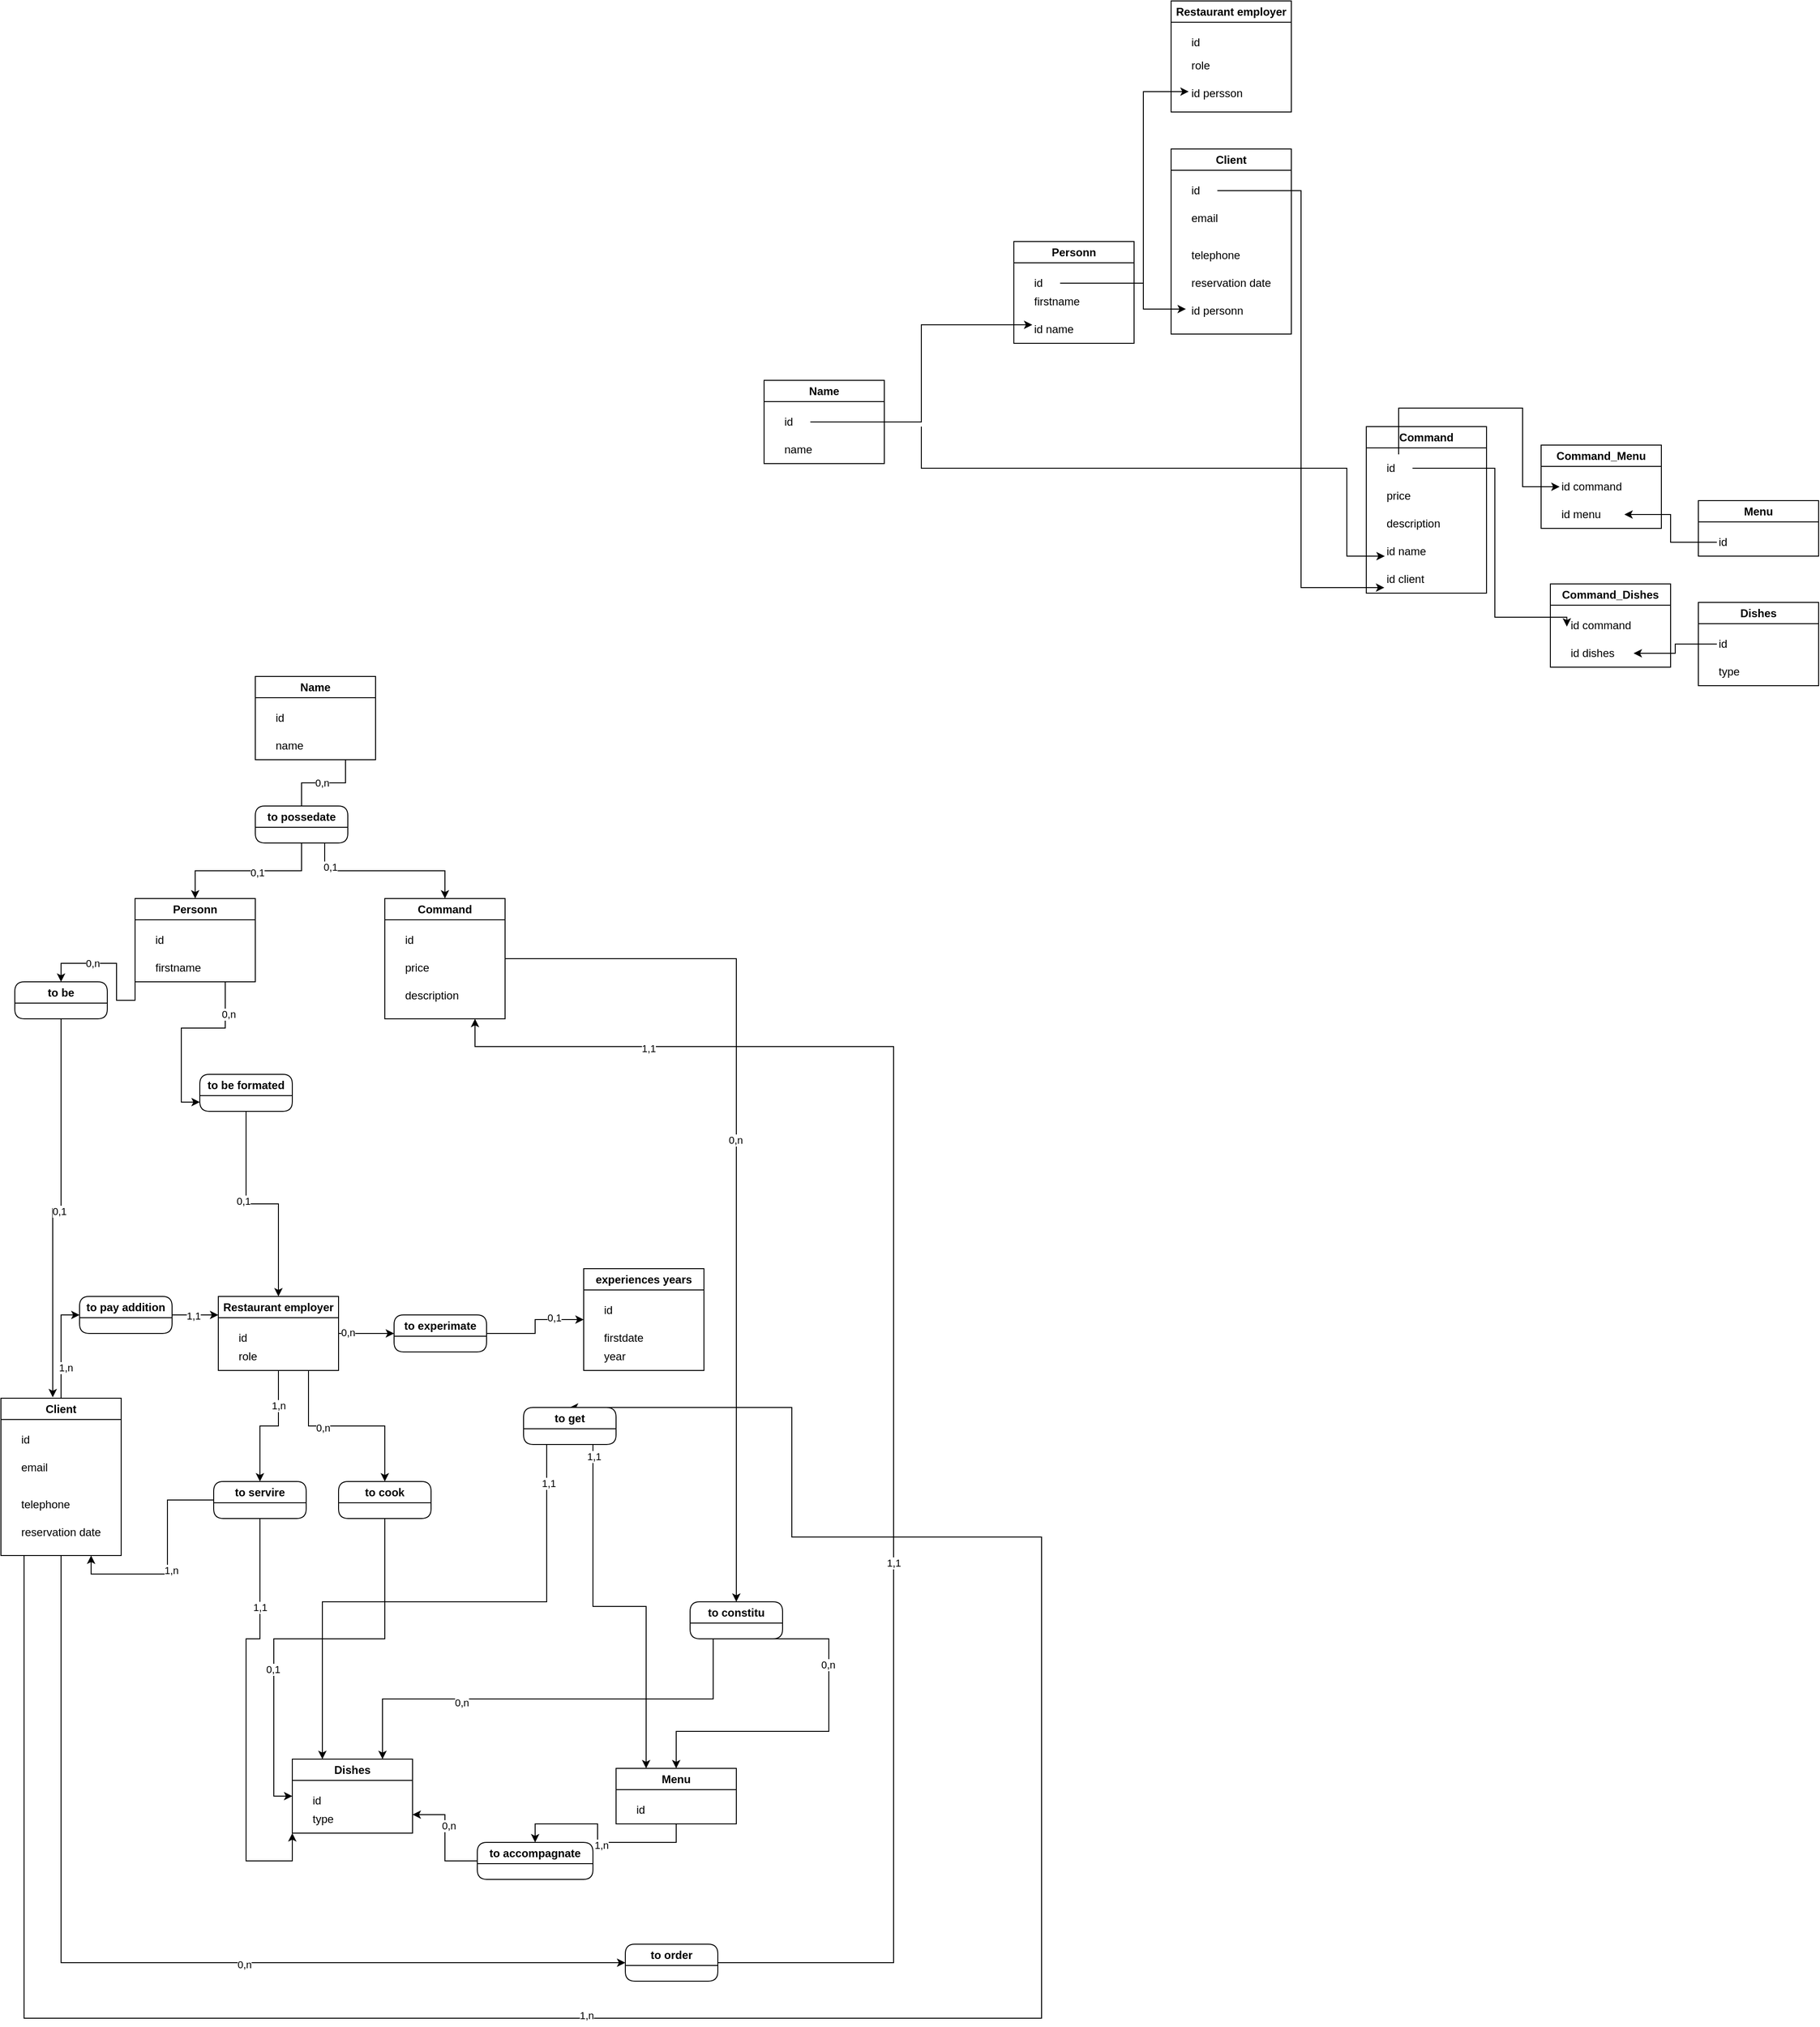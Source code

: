 <mxfile version="26.0.11">
  <diagram name="Page-1" id="PlA0bTD1htJH5vswvW3-">
    <mxGraphModel dx="1509" dy="1996" grid="1" gridSize="10" guides="1" tooltips="1" connect="1" arrows="1" fold="1" page="1" pageScale="1" pageWidth="827" pageHeight="1169" math="0" shadow="0">
      <root>
        <mxCell id="0" />
        <mxCell id="1" parent="0" />
        <mxCell id="Mnq4h092WNaVHmd3vgpn-191" style="edgeStyle=orthogonalEdgeStyle;rounded=0;orthogonalLoop=1;jettySize=auto;html=1;exitX=0.75;exitY=1;exitDx=0;exitDy=0;endArrow=none;startFill=0;" parent="1" source="Mnq4h092WNaVHmd3vgpn-177" target="Mnq4h092WNaVHmd3vgpn-183" edge="1">
          <mxGeometry relative="1" as="geometry" />
        </mxCell>
        <mxCell id="WmfGTkzMxAjrMjGQDUst-5" value="0,n" style="edgeLabel;html=1;align=center;verticalAlign=middle;resizable=0;points=[];" vertex="1" connectable="0" parent="Mnq4h092WNaVHmd3vgpn-191">
          <mxGeometry x="0.063" relative="1" as="geometry">
            <mxPoint x="1" as="offset" />
          </mxGeometry>
        </mxCell>
        <mxCell id="Mnq4h092WNaVHmd3vgpn-177" value="Name" style="swimlane;whiteSpace=wrap;html=1;" parent="1" vertex="1">
          <mxGeometry x="300" y="40" width="130" height="90" as="geometry" />
        </mxCell>
        <mxCell id="Mnq4h092WNaVHmd3vgpn-178" value="id" style="text;html=1;align=left;verticalAlign=middle;resizable=0;points=[];autosize=1;strokeColor=none;fillColor=none;" parent="Mnq4h092WNaVHmd3vgpn-177" vertex="1">
          <mxGeometry x="20" y="30" width="30" height="30" as="geometry" />
        </mxCell>
        <mxCell id="Mnq4h092WNaVHmd3vgpn-179" value="name" style="text;html=1;align=left;verticalAlign=middle;resizable=0;points=[];autosize=1;strokeColor=none;fillColor=none;" parent="Mnq4h092WNaVHmd3vgpn-177" vertex="1">
          <mxGeometry x="20" y="60" width="50" height="30" as="geometry" />
        </mxCell>
        <mxCell id="WmfGTkzMxAjrMjGQDUst-4" style="edgeStyle=orthogonalEdgeStyle;rounded=0;orthogonalLoop=1;jettySize=auto;html=1;entryX=0.5;entryY=0;entryDx=0;entryDy=0;" edge="1" parent="1" source="Mnq4h092WNaVHmd3vgpn-183" target="WmfGTkzMxAjrMjGQDUst-1">
          <mxGeometry relative="1" as="geometry" />
        </mxCell>
        <mxCell id="WmfGTkzMxAjrMjGQDUst-6" value="0,1" style="edgeLabel;html=1;align=center;verticalAlign=middle;resizable=0;points=[];" vertex="1" connectable="0" parent="WmfGTkzMxAjrMjGQDUst-4">
          <mxGeometry x="-0.11" y="2" relative="1" as="geometry">
            <mxPoint as="offset" />
          </mxGeometry>
        </mxCell>
        <mxCell id="WmfGTkzMxAjrMjGQDUst-10" style="edgeStyle=orthogonalEdgeStyle;rounded=0;orthogonalLoop=1;jettySize=auto;html=1;exitX=0.75;exitY=1;exitDx=0;exitDy=0;" edge="1" parent="1" source="Mnq4h092WNaVHmd3vgpn-183" target="WmfGTkzMxAjrMjGQDUst-7">
          <mxGeometry relative="1" as="geometry" />
        </mxCell>
        <mxCell id="WmfGTkzMxAjrMjGQDUst-108" value="0,1&lt;div&gt;&lt;br&gt;&lt;/div&gt;" style="edgeLabel;html=1;align=center;verticalAlign=middle;resizable=0;points=[];" vertex="1" connectable="0" parent="WmfGTkzMxAjrMjGQDUst-10">
          <mxGeometry x="-0.621" y="-3" relative="1" as="geometry">
            <mxPoint as="offset" />
          </mxGeometry>
        </mxCell>
        <mxCell id="Mnq4h092WNaVHmd3vgpn-183" value="to possedate" style="swimlane;whiteSpace=wrap;html=1;rounded=1;" parent="1" vertex="1">
          <mxGeometry x="300" y="180" width="100" height="40" as="geometry" />
        </mxCell>
        <mxCell id="WmfGTkzMxAjrMjGQDUst-27" style="edgeStyle=orthogonalEdgeStyle;rounded=0;orthogonalLoop=1;jettySize=auto;html=1;exitX=0;exitY=1;exitDx=0;exitDy=0;entryX=0.5;entryY=0;entryDx=0;entryDy=0;" edge="1" parent="1" source="WmfGTkzMxAjrMjGQDUst-1" target="WmfGTkzMxAjrMjGQDUst-23">
          <mxGeometry relative="1" as="geometry" />
        </mxCell>
        <mxCell id="WmfGTkzMxAjrMjGQDUst-34" value="0,n" style="edgeLabel;html=1;align=center;verticalAlign=middle;resizable=0;points=[];" vertex="1" connectable="0" parent="WmfGTkzMxAjrMjGQDUst-27">
          <mxGeometry x="0.325" relative="1" as="geometry">
            <mxPoint as="offset" />
          </mxGeometry>
        </mxCell>
        <mxCell id="WmfGTkzMxAjrMjGQDUst-29" style="edgeStyle=orthogonalEdgeStyle;rounded=0;orthogonalLoop=1;jettySize=auto;html=1;exitX=0.75;exitY=1;exitDx=0;exitDy=0;entryX=0;entryY=0.75;entryDx=0;entryDy=0;" edge="1" parent="1" source="WmfGTkzMxAjrMjGQDUst-1" target="WmfGTkzMxAjrMjGQDUst-24">
          <mxGeometry relative="1" as="geometry" />
        </mxCell>
        <mxCell id="WmfGTkzMxAjrMjGQDUst-36" value="0,n" style="edgeLabel;html=1;align=center;verticalAlign=middle;resizable=0;points=[];" vertex="1" connectable="0" parent="WmfGTkzMxAjrMjGQDUst-29">
          <mxGeometry x="-0.646" y="3" relative="1" as="geometry">
            <mxPoint as="offset" />
          </mxGeometry>
        </mxCell>
        <mxCell id="WmfGTkzMxAjrMjGQDUst-1" value="Personn" style="swimlane;whiteSpace=wrap;html=1;" vertex="1" parent="1">
          <mxGeometry x="170" y="280" width="130" height="90" as="geometry" />
        </mxCell>
        <mxCell id="WmfGTkzMxAjrMjGQDUst-2" value="id" style="text;html=1;align=left;verticalAlign=middle;resizable=0;points=[];autosize=1;strokeColor=none;fillColor=none;" vertex="1" parent="WmfGTkzMxAjrMjGQDUst-1">
          <mxGeometry x="20" y="30" width="30" height="30" as="geometry" />
        </mxCell>
        <mxCell id="WmfGTkzMxAjrMjGQDUst-3" value="firstname" style="text;html=1;align=left;verticalAlign=middle;resizable=0;points=[];autosize=1;strokeColor=none;fillColor=none;" vertex="1" parent="WmfGTkzMxAjrMjGQDUst-1">
          <mxGeometry x="20" y="60" width="70" height="30" as="geometry" />
        </mxCell>
        <mxCell id="WmfGTkzMxAjrMjGQDUst-41" style="edgeStyle=orthogonalEdgeStyle;rounded=0;orthogonalLoop=1;jettySize=auto;html=1;entryX=0.5;entryY=0;entryDx=0;entryDy=0;" edge="1" parent="1" source="WmfGTkzMxAjrMjGQDUst-7" target="WmfGTkzMxAjrMjGQDUst-40">
          <mxGeometry relative="1" as="geometry" />
        </mxCell>
        <mxCell id="WmfGTkzMxAjrMjGQDUst-56" value="0,n" style="edgeLabel;html=1;align=center;verticalAlign=middle;resizable=0;points=[];" vertex="1" connectable="0" parent="WmfGTkzMxAjrMjGQDUst-41">
          <mxGeometry x="-0.057" y="-1" relative="1" as="geometry">
            <mxPoint as="offset" />
          </mxGeometry>
        </mxCell>
        <mxCell id="WmfGTkzMxAjrMjGQDUst-7" value="Command" style="swimlane;whiteSpace=wrap;html=1;" vertex="1" parent="1">
          <mxGeometry x="440" y="280" width="130" height="130" as="geometry" />
        </mxCell>
        <mxCell id="WmfGTkzMxAjrMjGQDUst-8" value="id" style="text;html=1;align=left;verticalAlign=middle;resizable=0;points=[];autosize=1;strokeColor=none;fillColor=none;" vertex="1" parent="WmfGTkzMxAjrMjGQDUst-7">
          <mxGeometry x="20" y="30" width="30" height="30" as="geometry" />
        </mxCell>
        <mxCell id="WmfGTkzMxAjrMjGQDUst-9" value="price" style="text;html=1;align=left;verticalAlign=middle;resizable=0;points=[];autosize=1;strokeColor=none;fillColor=none;" vertex="1" parent="WmfGTkzMxAjrMjGQDUst-7">
          <mxGeometry x="20" y="60" width="50" height="30" as="geometry" />
        </mxCell>
        <mxCell id="WmfGTkzMxAjrMjGQDUst-11" value="description" style="text;html=1;align=left;verticalAlign=middle;resizable=0;points=[];autosize=1;strokeColor=none;fillColor=none;" vertex="1" parent="WmfGTkzMxAjrMjGQDUst-7">
          <mxGeometry x="20" y="90" width="80" height="30" as="geometry" />
        </mxCell>
        <mxCell id="WmfGTkzMxAjrMjGQDUst-32" style="edgeStyle=orthogonalEdgeStyle;rounded=0;orthogonalLoop=1;jettySize=auto;html=1;entryX=0;entryY=0.5;entryDx=0;entryDy=0;" edge="1" parent="1" source="WmfGTkzMxAjrMjGQDUst-12" target="WmfGTkzMxAjrMjGQDUst-31">
          <mxGeometry relative="1" as="geometry">
            <Array as="points">
              <mxPoint x="90" y="1430" />
            </Array>
          </mxGeometry>
        </mxCell>
        <mxCell id="WmfGTkzMxAjrMjGQDUst-38" value="0,n" style="edgeLabel;html=1;align=center;verticalAlign=middle;resizable=0;points=[];" vertex="1" connectable="0" parent="WmfGTkzMxAjrMjGQDUst-32">
          <mxGeometry x="0.215" y="-2" relative="1" as="geometry">
            <mxPoint as="offset" />
          </mxGeometry>
        </mxCell>
        <mxCell id="WmfGTkzMxAjrMjGQDUst-94" style="edgeStyle=orthogonalEdgeStyle;rounded=0;orthogonalLoop=1;jettySize=auto;html=1;entryX=0;entryY=0.5;entryDx=0;entryDy=0;" edge="1" parent="1" source="WmfGTkzMxAjrMjGQDUst-12" target="WmfGTkzMxAjrMjGQDUst-93">
          <mxGeometry relative="1" as="geometry" />
        </mxCell>
        <mxCell id="WmfGTkzMxAjrMjGQDUst-96" value="1,n" style="edgeLabel;html=1;align=center;verticalAlign=middle;resizable=0;points=[];" vertex="1" connectable="0" parent="WmfGTkzMxAjrMjGQDUst-94">
          <mxGeometry x="-0.4" y="-5" relative="1" as="geometry">
            <mxPoint as="offset" />
          </mxGeometry>
        </mxCell>
        <mxCell id="WmfGTkzMxAjrMjGQDUst-102" style="edgeStyle=orthogonalEdgeStyle;rounded=0;orthogonalLoop=1;jettySize=auto;html=1;entryX=0.5;entryY=0;entryDx=0;entryDy=0;" edge="1" parent="1" source="WmfGTkzMxAjrMjGQDUst-12" target="WmfGTkzMxAjrMjGQDUst-101">
          <mxGeometry relative="1" as="geometry">
            <Array as="points">
              <mxPoint x="50" y="1490" />
              <mxPoint x="1150" y="1490" />
              <mxPoint x="1150" y="970" />
              <mxPoint x="880" y="970" />
            </Array>
          </mxGeometry>
        </mxCell>
        <mxCell id="WmfGTkzMxAjrMjGQDUst-105" value="1,n" style="edgeLabel;html=1;align=center;verticalAlign=middle;resizable=0;points=[];" vertex="1" connectable="0" parent="WmfGTkzMxAjrMjGQDUst-102">
          <mxGeometry x="-0.2" y="3" relative="1" as="geometry">
            <mxPoint as="offset" />
          </mxGeometry>
        </mxCell>
        <mxCell id="WmfGTkzMxAjrMjGQDUst-12" value="Client" style="swimlane;whiteSpace=wrap;html=1;" vertex="1" parent="1">
          <mxGeometry x="25" y="820" width="130" height="170" as="geometry" />
        </mxCell>
        <mxCell id="WmfGTkzMxAjrMjGQDUst-13" value="id" style="text;html=1;align=left;verticalAlign=middle;resizable=0;points=[];autosize=1;strokeColor=none;fillColor=none;" vertex="1" parent="WmfGTkzMxAjrMjGQDUst-12">
          <mxGeometry x="20" y="30" width="30" height="30" as="geometry" />
        </mxCell>
        <mxCell id="WmfGTkzMxAjrMjGQDUst-15" value="email" style="text;html=1;align=left;verticalAlign=middle;resizable=0;points=[];autosize=1;strokeColor=none;fillColor=none;" vertex="1" parent="WmfGTkzMxAjrMjGQDUst-12">
          <mxGeometry x="20" y="60" width="50" height="30" as="geometry" />
        </mxCell>
        <mxCell id="WmfGTkzMxAjrMjGQDUst-16" value="telephone" style="text;html=1;align=left;verticalAlign=middle;resizable=0;points=[];autosize=1;strokeColor=none;fillColor=none;" vertex="1" parent="WmfGTkzMxAjrMjGQDUst-12">
          <mxGeometry x="20" y="100" width="80" height="30" as="geometry" />
        </mxCell>
        <mxCell id="WmfGTkzMxAjrMjGQDUst-17" value="reservation date" style="text;html=1;align=left;verticalAlign=middle;resizable=0;points=[];autosize=1;strokeColor=none;fillColor=none;" vertex="1" parent="WmfGTkzMxAjrMjGQDUst-12">
          <mxGeometry x="20" y="130" width="110" height="30" as="geometry" />
        </mxCell>
        <mxCell id="WmfGTkzMxAjrMjGQDUst-68" style="edgeStyle=orthogonalEdgeStyle;rounded=0;orthogonalLoop=1;jettySize=auto;html=1;" edge="1" parent="1" source="WmfGTkzMxAjrMjGQDUst-18" target="WmfGTkzMxAjrMjGQDUst-67">
          <mxGeometry relative="1" as="geometry" />
        </mxCell>
        <mxCell id="WmfGTkzMxAjrMjGQDUst-73" value="1,n" style="edgeLabel;html=1;align=center;verticalAlign=middle;resizable=0;points=[];" vertex="1" connectable="0" parent="WmfGTkzMxAjrMjGQDUst-68">
          <mxGeometry x="-0.46" relative="1" as="geometry">
            <mxPoint as="offset" />
          </mxGeometry>
        </mxCell>
        <mxCell id="WmfGTkzMxAjrMjGQDUst-84" style="edgeStyle=orthogonalEdgeStyle;rounded=0;orthogonalLoop=1;jettySize=auto;html=1;entryX=0;entryY=0.5;entryDx=0;entryDy=0;" edge="1" parent="1" source="WmfGTkzMxAjrMjGQDUst-18" target="WmfGTkzMxAjrMjGQDUst-79">
          <mxGeometry relative="1" as="geometry" />
        </mxCell>
        <mxCell id="WmfGTkzMxAjrMjGQDUst-86" value="0,n" style="edgeLabel;html=1;align=center;verticalAlign=middle;resizable=0;points=[];" vertex="1" connectable="0" parent="WmfGTkzMxAjrMjGQDUst-84">
          <mxGeometry x="-0.686" y="1" relative="1" as="geometry">
            <mxPoint as="offset" />
          </mxGeometry>
        </mxCell>
        <mxCell id="WmfGTkzMxAjrMjGQDUst-89" style="edgeStyle=orthogonalEdgeStyle;rounded=0;orthogonalLoop=1;jettySize=auto;html=1;exitX=0.75;exitY=1;exitDx=0;exitDy=0;entryX=0.5;entryY=0;entryDx=0;entryDy=0;" edge="1" parent="1" source="WmfGTkzMxAjrMjGQDUst-18" target="WmfGTkzMxAjrMjGQDUst-88">
          <mxGeometry relative="1" as="geometry" />
        </mxCell>
        <mxCell id="WmfGTkzMxAjrMjGQDUst-91" value="0,n" style="edgeLabel;html=1;align=center;verticalAlign=middle;resizable=0;points=[];" vertex="1" connectable="0" parent="WmfGTkzMxAjrMjGQDUst-89">
          <mxGeometry x="-0.263" y="-2" relative="1" as="geometry">
            <mxPoint x="1" as="offset" />
          </mxGeometry>
        </mxCell>
        <mxCell id="WmfGTkzMxAjrMjGQDUst-18" value="Restaurant employer" style="swimlane;whiteSpace=wrap;html=1;startSize=23;" vertex="1" parent="1">
          <mxGeometry x="260" y="710" width="130" height="80" as="geometry" />
        </mxCell>
        <mxCell id="WmfGTkzMxAjrMjGQDUst-19" value="id" style="text;html=1;align=left;verticalAlign=middle;resizable=0;points=[];autosize=1;strokeColor=none;fillColor=none;" vertex="1" parent="WmfGTkzMxAjrMjGQDUst-18">
          <mxGeometry x="20" y="30" width="30" height="30" as="geometry" />
        </mxCell>
        <mxCell id="WmfGTkzMxAjrMjGQDUst-78" value="role" style="text;html=1;align=left;verticalAlign=middle;resizable=0;points=[];autosize=1;strokeColor=none;fillColor=none;" vertex="1" parent="WmfGTkzMxAjrMjGQDUst-18">
          <mxGeometry x="20" y="50" width="40" height="30" as="geometry" />
        </mxCell>
        <mxCell id="WmfGTkzMxAjrMjGQDUst-23" value="to be" style="swimlane;whiteSpace=wrap;html=1;rounded=1;startSize=23;" vertex="1" parent="1">
          <mxGeometry x="40" y="370" width="100" height="40" as="geometry" />
        </mxCell>
        <mxCell id="WmfGTkzMxAjrMjGQDUst-30" style="edgeStyle=orthogonalEdgeStyle;rounded=0;orthogonalLoop=1;jettySize=auto;html=1;exitX=0.5;exitY=1;exitDx=0;exitDy=0;entryX=0.5;entryY=0;entryDx=0;entryDy=0;" edge="1" parent="1" source="WmfGTkzMxAjrMjGQDUst-24" target="WmfGTkzMxAjrMjGQDUst-18">
          <mxGeometry relative="1" as="geometry" />
        </mxCell>
        <mxCell id="WmfGTkzMxAjrMjGQDUst-37" value="0,1" style="edgeLabel;html=1;align=center;verticalAlign=middle;resizable=0;points=[];" vertex="1" connectable="0" parent="WmfGTkzMxAjrMjGQDUst-30">
          <mxGeometry x="-0.173" y="-3" relative="1" as="geometry">
            <mxPoint as="offset" />
          </mxGeometry>
        </mxCell>
        <mxCell id="WmfGTkzMxAjrMjGQDUst-24" value="to be formated" style="swimlane;whiteSpace=wrap;html=1;rounded=1;startSize=23;" vertex="1" parent="1">
          <mxGeometry x="240" y="470" width="100" height="40" as="geometry" />
        </mxCell>
        <mxCell id="WmfGTkzMxAjrMjGQDUst-28" style="edgeStyle=orthogonalEdgeStyle;rounded=0;orthogonalLoop=1;jettySize=auto;html=1;exitX=0.5;exitY=1;exitDx=0;exitDy=0;entryX=0.431;entryY=-0.006;entryDx=0;entryDy=0;entryPerimeter=0;" edge="1" parent="1" source="WmfGTkzMxAjrMjGQDUst-23" target="WmfGTkzMxAjrMjGQDUst-12">
          <mxGeometry relative="1" as="geometry" />
        </mxCell>
        <mxCell id="WmfGTkzMxAjrMjGQDUst-35" value="0,1" style="edgeLabel;html=1;align=center;verticalAlign=middle;resizable=0;points=[];" vertex="1" connectable="0" parent="WmfGTkzMxAjrMjGQDUst-28">
          <mxGeometry x="-0.01" y="3" relative="1" as="geometry">
            <mxPoint as="offset" />
          </mxGeometry>
        </mxCell>
        <mxCell id="WmfGTkzMxAjrMjGQDUst-33" style="edgeStyle=orthogonalEdgeStyle;rounded=0;orthogonalLoop=1;jettySize=auto;html=1;entryX=0.75;entryY=1;entryDx=0;entryDy=0;" edge="1" parent="1" source="WmfGTkzMxAjrMjGQDUst-31" target="WmfGTkzMxAjrMjGQDUst-7">
          <mxGeometry relative="1" as="geometry">
            <Array as="points">
              <mxPoint x="990" y="1430" />
              <mxPoint x="990" y="440" />
              <mxPoint x="538" y="440" />
            </Array>
          </mxGeometry>
        </mxCell>
        <mxCell id="WmfGTkzMxAjrMjGQDUst-39" value="1,1" style="edgeLabel;html=1;align=center;verticalAlign=middle;resizable=0;points=[];" vertex="1" connectable="0" parent="WmfGTkzMxAjrMjGQDUst-33">
          <mxGeometry x="-0.251" relative="1" as="geometry">
            <mxPoint as="offset" />
          </mxGeometry>
        </mxCell>
        <mxCell id="WmfGTkzMxAjrMjGQDUst-161" value="1,1" style="edgeLabel;html=1;align=center;verticalAlign=middle;resizable=0;points=[];" vertex="1" connectable="0" parent="WmfGTkzMxAjrMjGQDUst-33">
          <mxGeometry x="0.739" y="2" relative="1" as="geometry">
            <mxPoint as="offset" />
          </mxGeometry>
        </mxCell>
        <mxCell id="WmfGTkzMxAjrMjGQDUst-31" value="to order" style="swimlane;whiteSpace=wrap;html=1;rounded=1;startSize=23;" vertex="1" parent="1">
          <mxGeometry x="700" y="1410" width="100" height="40" as="geometry" />
        </mxCell>
        <mxCell id="WmfGTkzMxAjrMjGQDUst-50" style="edgeStyle=orthogonalEdgeStyle;rounded=0;orthogonalLoop=1;jettySize=auto;html=1;exitX=0.5;exitY=1;exitDx=0;exitDy=0;entryX=0.5;entryY=0;entryDx=0;entryDy=0;" edge="1" parent="1" source="WmfGTkzMxAjrMjGQDUst-40" target="WmfGTkzMxAjrMjGQDUst-42">
          <mxGeometry relative="1" as="geometry">
            <Array as="points">
              <mxPoint x="920" y="1180" />
              <mxPoint x="755" y="1180" />
            </Array>
          </mxGeometry>
        </mxCell>
        <mxCell id="WmfGTkzMxAjrMjGQDUst-55" value="0,n" style="edgeLabel;html=1;align=center;verticalAlign=middle;resizable=0;points=[];" vertex="1" connectable="0" parent="WmfGTkzMxAjrMjGQDUst-50">
          <mxGeometry x="-0.367" y="-1" relative="1" as="geometry">
            <mxPoint as="offset" />
          </mxGeometry>
        </mxCell>
        <mxCell id="WmfGTkzMxAjrMjGQDUst-53" style="edgeStyle=orthogonalEdgeStyle;rounded=0;orthogonalLoop=1;jettySize=auto;html=1;exitX=0.25;exitY=1;exitDx=0;exitDy=0;entryX=0.75;entryY=0;entryDx=0;entryDy=0;" edge="1" parent="1" source="WmfGTkzMxAjrMjGQDUst-40" target="WmfGTkzMxAjrMjGQDUst-47">
          <mxGeometry relative="1" as="geometry" />
        </mxCell>
        <mxCell id="WmfGTkzMxAjrMjGQDUst-59" value="0,n" style="edgeLabel;html=1;align=center;verticalAlign=middle;resizable=0;points=[];" vertex="1" connectable="0" parent="WmfGTkzMxAjrMjGQDUst-53">
          <mxGeometry x="0.384" y="4" relative="1" as="geometry">
            <mxPoint as="offset" />
          </mxGeometry>
        </mxCell>
        <mxCell id="WmfGTkzMxAjrMjGQDUst-40" value="to constitu" style="swimlane;whiteSpace=wrap;html=1;rounded=1;startSize=23;" vertex="1" parent="1">
          <mxGeometry x="770" y="1040" width="100" height="40" as="geometry" />
        </mxCell>
        <mxCell id="WmfGTkzMxAjrMjGQDUst-51" style="edgeStyle=orthogonalEdgeStyle;rounded=0;orthogonalLoop=1;jettySize=auto;html=1;exitX=0.5;exitY=1;exitDx=0;exitDy=0;entryX=0.5;entryY=0;entryDx=0;entryDy=0;" edge="1" parent="1" source="WmfGTkzMxAjrMjGQDUst-42" target="WmfGTkzMxAjrMjGQDUst-46">
          <mxGeometry relative="1" as="geometry" />
        </mxCell>
        <mxCell id="WmfGTkzMxAjrMjGQDUst-57" value="1,n" style="edgeLabel;html=1;align=center;verticalAlign=middle;resizable=0;points=[];" vertex="1" connectable="0" parent="WmfGTkzMxAjrMjGQDUst-51">
          <mxGeometry x="-0.046" y="2" relative="1" as="geometry">
            <mxPoint y="1" as="offset" />
          </mxGeometry>
        </mxCell>
        <mxCell id="WmfGTkzMxAjrMjGQDUst-42" value="Menu" style="swimlane;whiteSpace=wrap;html=1;" vertex="1" parent="1">
          <mxGeometry x="690" y="1220" width="130" height="60" as="geometry" />
        </mxCell>
        <mxCell id="WmfGTkzMxAjrMjGQDUst-43" value="id" style="text;html=1;align=left;verticalAlign=middle;resizable=0;points=[];autosize=1;strokeColor=none;fillColor=none;" vertex="1" parent="WmfGTkzMxAjrMjGQDUst-42">
          <mxGeometry x="20" y="30" width="30" height="30" as="geometry" />
        </mxCell>
        <mxCell id="WmfGTkzMxAjrMjGQDUst-52" style="edgeStyle=orthogonalEdgeStyle;rounded=0;orthogonalLoop=1;jettySize=auto;html=1;exitX=0;exitY=0.5;exitDx=0;exitDy=0;entryX=1;entryY=0.75;entryDx=0;entryDy=0;" edge="1" parent="1" source="WmfGTkzMxAjrMjGQDUst-46" target="WmfGTkzMxAjrMjGQDUst-47">
          <mxGeometry relative="1" as="geometry">
            <mxPoint x="440" y="1070" as="targetPoint" />
          </mxGeometry>
        </mxCell>
        <mxCell id="WmfGTkzMxAjrMjGQDUst-60" value="0,n" style="edgeLabel;html=1;align=center;verticalAlign=middle;resizable=0;points=[];" vertex="1" connectable="0" parent="WmfGTkzMxAjrMjGQDUst-52">
          <mxGeometry x="0.22" y="-4" relative="1" as="geometry">
            <mxPoint as="offset" />
          </mxGeometry>
        </mxCell>
        <mxCell id="WmfGTkzMxAjrMjGQDUst-46" value="to accompagnate" style="swimlane;whiteSpace=wrap;html=1;rounded=1;startSize=23;" vertex="1" parent="1">
          <mxGeometry x="540" y="1300" width="125" height="40" as="geometry" />
        </mxCell>
        <mxCell id="WmfGTkzMxAjrMjGQDUst-47" value="Dishes" style="swimlane;whiteSpace=wrap;html=1;" vertex="1" parent="1">
          <mxGeometry x="340" y="1210" width="130" height="80" as="geometry" />
        </mxCell>
        <mxCell id="WmfGTkzMxAjrMjGQDUst-48" value="id" style="text;html=1;align=left;verticalAlign=middle;resizable=0;points=[];autosize=1;strokeColor=none;fillColor=none;" vertex="1" parent="WmfGTkzMxAjrMjGQDUst-47">
          <mxGeometry x="20" y="30" width="30" height="30" as="geometry" />
        </mxCell>
        <mxCell id="WmfGTkzMxAjrMjGQDUst-49" value="type" style="text;html=1;align=left;verticalAlign=middle;resizable=0;points=[];autosize=1;strokeColor=none;fillColor=none;" vertex="1" parent="WmfGTkzMxAjrMjGQDUst-47">
          <mxGeometry x="20" y="50" width="50" height="30" as="geometry" />
        </mxCell>
        <mxCell id="WmfGTkzMxAjrMjGQDUst-76" style="edgeStyle=orthogonalEdgeStyle;rounded=0;orthogonalLoop=1;jettySize=auto;html=1;entryX=0.75;entryY=1;entryDx=0;entryDy=0;" edge="1" parent="1" source="WmfGTkzMxAjrMjGQDUst-67" target="WmfGTkzMxAjrMjGQDUst-12">
          <mxGeometry relative="1" as="geometry" />
        </mxCell>
        <mxCell id="WmfGTkzMxAjrMjGQDUst-77" value="1,n" style="edgeLabel;html=1;align=center;verticalAlign=middle;resizable=0;points=[];" vertex="1" connectable="0" parent="WmfGTkzMxAjrMjGQDUst-76">
          <mxGeometry x="0.085" y="4" relative="1" as="geometry">
            <mxPoint as="offset" />
          </mxGeometry>
        </mxCell>
        <mxCell id="WmfGTkzMxAjrMjGQDUst-99" style="edgeStyle=orthogonalEdgeStyle;rounded=0;orthogonalLoop=1;jettySize=auto;html=1;entryX=0;entryY=1;entryDx=0;entryDy=0;" edge="1" parent="1" source="WmfGTkzMxAjrMjGQDUst-67" target="WmfGTkzMxAjrMjGQDUst-47">
          <mxGeometry relative="1" as="geometry">
            <Array as="points">
              <mxPoint x="305" y="1080" />
              <mxPoint x="290" y="1080" />
              <mxPoint x="290" y="1320" />
              <mxPoint x="340" y="1320" />
            </Array>
          </mxGeometry>
        </mxCell>
        <mxCell id="WmfGTkzMxAjrMjGQDUst-100" value="1,1" style="edgeLabel;html=1;align=center;verticalAlign=middle;resizable=0;points=[];" vertex="1" connectable="0" parent="WmfGTkzMxAjrMjGQDUst-99">
          <mxGeometry x="-0.587" relative="1" as="geometry">
            <mxPoint as="offset" />
          </mxGeometry>
        </mxCell>
        <mxCell id="WmfGTkzMxAjrMjGQDUst-67" value="to servire" style="swimlane;whiteSpace=wrap;html=1;rounded=1;startSize=23;" vertex="1" parent="1">
          <mxGeometry x="255" y="910" width="100" height="40" as="geometry" />
        </mxCell>
        <mxCell id="WmfGTkzMxAjrMjGQDUst-85" style="edgeStyle=orthogonalEdgeStyle;rounded=0;orthogonalLoop=1;jettySize=auto;html=1;entryX=0;entryY=0.5;entryDx=0;entryDy=0;" edge="1" parent="1" source="WmfGTkzMxAjrMjGQDUst-79" target="WmfGTkzMxAjrMjGQDUst-80">
          <mxGeometry relative="1" as="geometry" />
        </mxCell>
        <mxCell id="WmfGTkzMxAjrMjGQDUst-87" value="0,1" style="edgeLabel;html=1;align=center;verticalAlign=middle;resizable=0;points=[];" vertex="1" connectable="0" parent="WmfGTkzMxAjrMjGQDUst-85">
          <mxGeometry x="0.47" y="2" relative="1" as="geometry">
            <mxPoint as="offset" />
          </mxGeometry>
        </mxCell>
        <mxCell id="WmfGTkzMxAjrMjGQDUst-79" value="to experimate" style="swimlane;whiteSpace=wrap;html=1;rounded=1;startSize=23;" vertex="1" parent="1">
          <mxGeometry x="450" y="730" width="100" height="40" as="geometry" />
        </mxCell>
        <mxCell id="WmfGTkzMxAjrMjGQDUst-80" value="experiences years" style="swimlane;whiteSpace=wrap;html=1;startSize=23;" vertex="1" parent="1">
          <mxGeometry x="655" y="680" width="130" height="110" as="geometry" />
        </mxCell>
        <mxCell id="WmfGTkzMxAjrMjGQDUst-81" value="id" style="text;html=1;align=left;verticalAlign=middle;resizable=0;points=[];autosize=1;strokeColor=none;fillColor=none;" vertex="1" parent="WmfGTkzMxAjrMjGQDUst-80">
          <mxGeometry x="20" y="30" width="30" height="30" as="geometry" />
        </mxCell>
        <mxCell id="WmfGTkzMxAjrMjGQDUst-82" value="year" style="text;html=1;align=left;verticalAlign=middle;resizable=0;points=[];autosize=1;strokeColor=none;fillColor=none;" vertex="1" parent="WmfGTkzMxAjrMjGQDUst-80">
          <mxGeometry x="20" y="80" width="50" height="30" as="geometry" />
        </mxCell>
        <mxCell id="WmfGTkzMxAjrMjGQDUst-83" value="firstdate" style="text;html=1;align=left;verticalAlign=middle;resizable=0;points=[];autosize=1;strokeColor=none;fillColor=none;" vertex="1" parent="WmfGTkzMxAjrMjGQDUst-80">
          <mxGeometry x="20" y="60" width="70" height="30" as="geometry" />
        </mxCell>
        <mxCell id="WmfGTkzMxAjrMjGQDUst-90" style="edgeStyle=orthogonalEdgeStyle;rounded=0;orthogonalLoop=1;jettySize=auto;html=1;exitX=0.5;exitY=1;exitDx=0;exitDy=0;entryX=0;entryY=0.5;entryDx=0;entryDy=0;" edge="1" parent="1" source="WmfGTkzMxAjrMjGQDUst-88" target="WmfGTkzMxAjrMjGQDUst-47">
          <mxGeometry relative="1" as="geometry" />
        </mxCell>
        <mxCell id="WmfGTkzMxAjrMjGQDUst-92" value="0,1" style="edgeLabel;html=1;align=center;verticalAlign=middle;resizable=0;points=[];" vertex="1" connectable="0" parent="WmfGTkzMxAjrMjGQDUst-90">
          <mxGeometry x="0.286" y="-1" relative="1" as="geometry">
            <mxPoint as="offset" />
          </mxGeometry>
        </mxCell>
        <mxCell id="WmfGTkzMxAjrMjGQDUst-88" value="to cook" style="swimlane;whiteSpace=wrap;html=1;rounded=1;startSize=23;" vertex="1" parent="1">
          <mxGeometry x="390" y="910" width="100" height="40" as="geometry" />
        </mxCell>
        <mxCell id="WmfGTkzMxAjrMjGQDUst-95" style="edgeStyle=orthogonalEdgeStyle;rounded=0;orthogonalLoop=1;jettySize=auto;html=1;entryX=0;entryY=0.25;entryDx=0;entryDy=0;" edge="1" parent="1" source="WmfGTkzMxAjrMjGQDUst-93" target="WmfGTkzMxAjrMjGQDUst-18">
          <mxGeometry relative="1" as="geometry" />
        </mxCell>
        <mxCell id="WmfGTkzMxAjrMjGQDUst-97" value="1,1" style="edgeLabel;html=1;align=center;verticalAlign=middle;resizable=0;points=[];" vertex="1" connectable="0" parent="WmfGTkzMxAjrMjGQDUst-95">
          <mxGeometry x="-0.08" y="-1" relative="1" as="geometry">
            <mxPoint as="offset" />
          </mxGeometry>
        </mxCell>
        <mxCell id="WmfGTkzMxAjrMjGQDUst-93" value="to pay addition" style="swimlane;whiteSpace=wrap;html=1;rounded=1;startSize=23;" vertex="1" parent="1">
          <mxGeometry x="110" y="710" width="100" height="40" as="geometry" />
        </mxCell>
        <mxCell id="WmfGTkzMxAjrMjGQDUst-103" style="edgeStyle=orthogonalEdgeStyle;rounded=0;orthogonalLoop=1;jettySize=auto;html=1;exitX=0.75;exitY=1;exitDx=0;exitDy=0;entryX=0.25;entryY=0;entryDx=0;entryDy=0;" edge="1" parent="1" source="WmfGTkzMxAjrMjGQDUst-101" target="WmfGTkzMxAjrMjGQDUst-42">
          <mxGeometry relative="1" as="geometry" />
        </mxCell>
        <mxCell id="WmfGTkzMxAjrMjGQDUst-107" value="1,1" style="edgeLabel;html=1;align=center;verticalAlign=middle;resizable=0;points=[];" vertex="1" connectable="0" parent="WmfGTkzMxAjrMjGQDUst-103">
          <mxGeometry x="-0.935" y="1" relative="1" as="geometry">
            <mxPoint as="offset" />
          </mxGeometry>
        </mxCell>
        <mxCell id="WmfGTkzMxAjrMjGQDUst-104" style="edgeStyle=orthogonalEdgeStyle;rounded=0;orthogonalLoop=1;jettySize=auto;html=1;exitX=0.25;exitY=1;exitDx=0;exitDy=0;entryX=0.25;entryY=0;entryDx=0;entryDy=0;" edge="1" parent="1" source="WmfGTkzMxAjrMjGQDUst-101" target="WmfGTkzMxAjrMjGQDUst-47">
          <mxGeometry relative="1" as="geometry" />
        </mxCell>
        <mxCell id="WmfGTkzMxAjrMjGQDUst-106" value="1,1" style="edgeLabel;html=1;align=center;verticalAlign=middle;resizable=0;points=[];" vertex="1" connectable="0" parent="WmfGTkzMxAjrMjGQDUst-104">
          <mxGeometry x="-0.856" y="2" relative="1" as="geometry">
            <mxPoint as="offset" />
          </mxGeometry>
        </mxCell>
        <mxCell id="WmfGTkzMxAjrMjGQDUst-101" value="to get" style="swimlane;whiteSpace=wrap;html=1;rounded=1;startSize=23;" vertex="1" parent="1">
          <mxGeometry x="590" y="830" width="100" height="40" as="geometry" />
        </mxCell>
        <mxCell id="WmfGTkzMxAjrMjGQDUst-109" value="Name" style="swimlane;whiteSpace=wrap;html=1;" vertex="1" parent="1">
          <mxGeometry x="850" y="-280" width="130" height="90" as="geometry" />
        </mxCell>
        <mxCell id="WmfGTkzMxAjrMjGQDUst-110" value="id" style="text;html=1;align=left;verticalAlign=middle;resizable=0;points=[];autosize=1;strokeColor=none;fillColor=none;" vertex="1" parent="WmfGTkzMxAjrMjGQDUst-109">
          <mxGeometry x="20" y="30" width="30" height="30" as="geometry" />
        </mxCell>
        <mxCell id="WmfGTkzMxAjrMjGQDUst-111" value="name" style="text;html=1;align=left;verticalAlign=middle;resizable=0;points=[];autosize=1;strokeColor=none;fillColor=none;" vertex="1" parent="WmfGTkzMxAjrMjGQDUst-109">
          <mxGeometry x="20" y="60" width="50" height="30" as="geometry" />
        </mxCell>
        <mxCell id="WmfGTkzMxAjrMjGQDUst-112" value="Personn" style="swimlane;whiteSpace=wrap;html=1;" vertex="1" parent="1">
          <mxGeometry x="1120" y="-430" width="130" height="110" as="geometry" />
        </mxCell>
        <mxCell id="WmfGTkzMxAjrMjGQDUst-113" value="id" style="text;html=1;align=left;verticalAlign=middle;resizable=0;points=[];autosize=1;strokeColor=none;fillColor=none;" vertex="1" parent="WmfGTkzMxAjrMjGQDUst-112">
          <mxGeometry x="20" y="30" width="30" height="30" as="geometry" />
        </mxCell>
        <mxCell id="WmfGTkzMxAjrMjGQDUst-114" value="firstname" style="text;html=1;align=left;verticalAlign=middle;resizable=0;points=[];autosize=1;strokeColor=none;fillColor=none;" vertex="1" parent="WmfGTkzMxAjrMjGQDUst-112">
          <mxGeometry x="20" y="50" width="70" height="30" as="geometry" />
        </mxCell>
        <mxCell id="WmfGTkzMxAjrMjGQDUst-119" value="id name" style="text;html=1;align=left;verticalAlign=middle;resizable=0;points=[];autosize=1;strokeColor=none;fillColor=none;" vertex="1" parent="WmfGTkzMxAjrMjGQDUst-112">
          <mxGeometry x="20" y="80" width="70" height="30" as="geometry" />
        </mxCell>
        <mxCell id="WmfGTkzMxAjrMjGQDUst-115" value="Command" style="swimlane;whiteSpace=wrap;html=1;" vertex="1" parent="1">
          <mxGeometry x="1501" y="-230" width="130" height="180" as="geometry" />
        </mxCell>
        <mxCell id="WmfGTkzMxAjrMjGQDUst-116" value="id" style="text;html=1;align=left;verticalAlign=middle;resizable=0;points=[];autosize=1;strokeColor=none;fillColor=none;" vertex="1" parent="WmfGTkzMxAjrMjGQDUst-115">
          <mxGeometry x="20" y="30" width="30" height="30" as="geometry" />
        </mxCell>
        <mxCell id="WmfGTkzMxAjrMjGQDUst-117" value="price" style="text;html=1;align=left;verticalAlign=middle;resizable=0;points=[];autosize=1;strokeColor=none;fillColor=none;" vertex="1" parent="WmfGTkzMxAjrMjGQDUst-115">
          <mxGeometry x="20" y="60" width="50" height="30" as="geometry" />
        </mxCell>
        <mxCell id="WmfGTkzMxAjrMjGQDUst-118" value="description" style="text;html=1;align=left;verticalAlign=middle;resizable=0;points=[];autosize=1;strokeColor=none;fillColor=none;" vertex="1" parent="WmfGTkzMxAjrMjGQDUst-115">
          <mxGeometry x="20" y="90" width="80" height="30" as="geometry" />
        </mxCell>
        <mxCell id="WmfGTkzMxAjrMjGQDUst-122" value="id name" style="text;html=1;align=left;verticalAlign=middle;resizable=0;points=[];autosize=1;strokeColor=none;fillColor=none;" vertex="1" parent="WmfGTkzMxAjrMjGQDUst-115">
          <mxGeometry x="20" y="120" width="70" height="30" as="geometry" />
        </mxCell>
        <mxCell id="WmfGTkzMxAjrMjGQDUst-159" value="id client" style="text;html=1;align=left;verticalAlign=middle;resizable=0;points=[];autosize=1;strokeColor=none;fillColor=none;" vertex="1" parent="WmfGTkzMxAjrMjGQDUst-115">
          <mxGeometry x="20" y="150" width="60" height="30" as="geometry" />
        </mxCell>
        <mxCell id="WmfGTkzMxAjrMjGQDUst-123" style="edgeStyle=orthogonalEdgeStyle;rounded=0;orthogonalLoop=1;jettySize=auto;html=1;entryX=0;entryY=0.667;entryDx=0;entryDy=0;entryPerimeter=0;" edge="1" parent="1" target="WmfGTkzMxAjrMjGQDUst-122">
          <mxGeometry relative="1" as="geometry">
            <mxPoint x="1020" y="-230" as="sourcePoint" />
            <Array as="points">
              <mxPoint x="1480" y="-185" />
              <mxPoint x="1480" y="-90" />
            </Array>
          </mxGeometry>
        </mxCell>
        <mxCell id="WmfGTkzMxAjrMjGQDUst-124" value="Client" style="swimlane;whiteSpace=wrap;html=1;" vertex="1" parent="1">
          <mxGeometry x="1290" y="-530" width="130" height="200" as="geometry" />
        </mxCell>
        <mxCell id="WmfGTkzMxAjrMjGQDUst-125" value="id" style="text;html=1;align=left;verticalAlign=middle;resizable=0;points=[];autosize=1;strokeColor=none;fillColor=none;" vertex="1" parent="WmfGTkzMxAjrMjGQDUst-124">
          <mxGeometry x="20" y="30" width="30" height="30" as="geometry" />
        </mxCell>
        <mxCell id="WmfGTkzMxAjrMjGQDUst-126" value="email" style="text;html=1;align=left;verticalAlign=middle;resizable=0;points=[];autosize=1;strokeColor=none;fillColor=none;" vertex="1" parent="WmfGTkzMxAjrMjGQDUst-124">
          <mxGeometry x="20" y="60" width="50" height="30" as="geometry" />
        </mxCell>
        <mxCell id="WmfGTkzMxAjrMjGQDUst-127" value="telephone" style="text;html=1;align=left;verticalAlign=middle;resizable=0;points=[];autosize=1;strokeColor=none;fillColor=none;" vertex="1" parent="WmfGTkzMxAjrMjGQDUst-124">
          <mxGeometry x="20" y="100" width="80" height="30" as="geometry" />
        </mxCell>
        <mxCell id="WmfGTkzMxAjrMjGQDUst-128" value="reservation date" style="text;html=1;align=left;verticalAlign=middle;resizable=0;points=[];autosize=1;strokeColor=none;fillColor=none;" vertex="1" parent="WmfGTkzMxAjrMjGQDUst-124">
          <mxGeometry x="20" y="130" width="110" height="30" as="geometry" />
        </mxCell>
        <mxCell id="WmfGTkzMxAjrMjGQDUst-129" value="id personn" style="text;html=1;align=left;verticalAlign=middle;resizable=0;points=[];autosize=1;strokeColor=none;fillColor=none;" vertex="1" parent="WmfGTkzMxAjrMjGQDUst-124">
          <mxGeometry x="20" y="160" width="80" height="30" as="geometry" />
        </mxCell>
        <mxCell id="WmfGTkzMxAjrMjGQDUst-131" style="edgeStyle=orthogonalEdgeStyle;rounded=0;orthogonalLoop=1;jettySize=auto;html=1;" edge="1" parent="1" source="WmfGTkzMxAjrMjGQDUst-110" target="WmfGTkzMxAjrMjGQDUst-119">
          <mxGeometry relative="1" as="geometry">
            <Array as="points">
              <mxPoint x="1020" y="-235" />
              <mxPoint x="1020" y="-340" />
            </Array>
          </mxGeometry>
        </mxCell>
        <mxCell id="WmfGTkzMxAjrMjGQDUst-132" style="edgeStyle=orthogonalEdgeStyle;rounded=0;orthogonalLoop=1;jettySize=auto;html=1;entryX=-0.05;entryY=0.433;entryDx=0;entryDy=0;entryPerimeter=0;" edge="1" parent="1" source="WmfGTkzMxAjrMjGQDUst-113" target="WmfGTkzMxAjrMjGQDUst-129">
          <mxGeometry relative="1" as="geometry">
            <Array as="points">
              <mxPoint x="1260" y="-385" />
              <mxPoint x="1260" y="-357" />
            </Array>
          </mxGeometry>
        </mxCell>
        <mxCell id="WmfGTkzMxAjrMjGQDUst-133" value="Restaurant employer" style="swimlane;whiteSpace=wrap;html=1;startSize=23;" vertex="1" parent="1">
          <mxGeometry x="1290" y="-690" width="130" height="120" as="geometry" />
        </mxCell>
        <mxCell id="WmfGTkzMxAjrMjGQDUst-134" value="id" style="text;html=1;align=left;verticalAlign=middle;resizable=0;points=[];autosize=1;strokeColor=none;fillColor=none;" vertex="1" parent="WmfGTkzMxAjrMjGQDUst-133">
          <mxGeometry x="20" y="30" width="30" height="30" as="geometry" />
        </mxCell>
        <mxCell id="WmfGTkzMxAjrMjGQDUst-135" value="role" style="text;html=1;align=left;verticalAlign=middle;resizable=0;points=[];autosize=1;strokeColor=none;fillColor=none;" vertex="1" parent="WmfGTkzMxAjrMjGQDUst-133">
          <mxGeometry x="20" y="55" width="40" height="30" as="geometry" />
        </mxCell>
        <mxCell id="WmfGTkzMxAjrMjGQDUst-136" value="&lt;div&gt;id persson&lt;/div&gt;" style="text;html=1;align=left;verticalAlign=middle;resizable=0;points=[];autosize=1;strokeColor=none;fillColor=none;" vertex="1" parent="WmfGTkzMxAjrMjGQDUst-133">
          <mxGeometry x="20" y="85" width="80" height="30" as="geometry" />
        </mxCell>
        <mxCell id="WmfGTkzMxAjrMjGQDUst-137" style="edgeStyle=orthogonalEdgeStyle;rounded=0;orthogonalLoop=1;jettySize=auto;html=1;entryX=-0.012;entryY=0.433;entryDx=0;entryDy=0;entryPerimeter=0;" edge="1" parent="1" source="WmfGTkzMxAjrMjGQDUst-113" target="WmfGTkzMxAjrMjGQDUst-136">
          <mxGeometry relative="1" as="geometry">
            <Array as="points">
              <mxPoint x="1260" y="-385" />
              <mxPoint x="1260" y="-592" />
            </Array>
          </mxGeometry>
        </mxCell>
        <mxCell id="WmfGTkzMxAjrMjGQDUst-138" value="Dishes" style="swimlane;whiteSpace=wrap;html=1;" vertex="1" parent="1">
          <mxGeometry x="1860" y="-40" width="130" height="90" as="geometry" />
        </mxCell>
        <mxCell id="WmfGTkzMxAjrMjGQDUst-139" value="id" style="text;html=1;align=left;verticalAlign=middle;resizable=0;points=[];autosize=1;strokeColor=none;fillColor=none;" vertex="1" parent="WmfGTkzMxAjrMjGQDUst-138">
          <mxGeometry x="20" y="30" width="30" height="30" as="geometry" />
        </mxCell>
        <mxCell id="WmfGTkzMxAjrMjGQDUst-143" value="type" style="text;html=1;align=left;verticalAlign=middle;resizable=0;points=[];autosize=1;strokeColor=none;fillColor=none;" vertex="1" parent="WmfGTkzMxAjrMjGQDUst-138">
          <mxGeometry x="20" y="60" width="50" height="30" as="geometry" />
        </mxCell>
        <mxCell id="WmfGTkzMxAjrMjGQDUst-144" value="Menu" style="swimlane;whiteSpace=wrap;html=1;startSize=23;" vertex="1" parent="1">
          <mxGeometry x="1860" y="-150" width="130" height="60" as="geometry" />
        </mxCell>
        <mxCell id="WmfGTkzMxAjrMjGQDUst-145" value="id" style="text;html=1;align=left;verticalAlign=middle;resizable=0;points=[];autosize=1;strokeColor=none;fillColor=none;" vertex="1" parent="WmfGTkzMxAjrMjGQDUst-144">
          <mxGeometry x="20" y="30" width="30" height="30" as="geometry" />
        </mxCell>
        <mxCell id="WmfGTkzMxAjrMjGQDUst-147" value="Command_Menu" style="swimlane;whiteSpace=wrap;html=1;" vertex="1" parent="1">
          <mxGeometry x="1690" y="-210" width="130" height="90" as="geometry" />
        </mxCell>
        <mxCell id="WmfGTkzMxAjrMjGQDUst-148" value="id command" style="text;html=1;align=left;verticalAlign=middle;resizable=0;points=[];autosize=1;strokeColor=none;fillColor=none;" vertex="1" parent="WmfGTkzMxAjrMjGQDUst-147">
          <mxGeometry x="20" y="30" width="90" height="30" as="geometry" />
        </mxCell>
        <mxCell id="WmfGTkzMxAjrMjGQDUst-149" value="id menu" style="text;html=1;align=left;verticalAlign=middle;resizable=0;points=[];autosize=1;strokeColor=none;fillColor=none;" vertex="1" parent="WmfGTkzMxAjrMjGQDUst-147">
          <mxGeometry x="20" y="60" width="70" height="30" as="geometry" />
        </mxCell>
        <mxCell id="WmfGTkzMxAjrMjGQDUst-152" value="Command_Dishes" style="swimlane;whiteSpace=wrap;html=1;" vertex="1" parent="1">
          <mxGeometry x="1700" y="-60" width="130" height="90" as="geometry" />
        </mxCell>
        <mxCell id="WmfGTkzMxAjrMjGQDUst-153" value="id command" style="text;html=1;align=left;verticalAlign=middle;resizable=0;points=[];autosize=1;strokeColor=none;fillColor=none;" vertex="1" parent="WmfGTkzMxAjrMjGQDUst-152">
          <mxGeometry x="20" y="30" width="90" height="30" as="geometry" />
        </mxCell>
        <mxCell id="WmfGTkzMxAjrMjGQDUst-154" value="id dishes" style="text;html=1;align=left;verticalAlign=middle;resizable=0;points=[];autosize=1;strokeColor=none;fillColor=none;" vertex="1" parent="WmfGTkzMxAjrMjGQDUst-152">
          <mxGeometry x="20" y="60" width="70" height="30" as="geometry" />
        </mxCell>
        <mxCell id="WmfGTkzMxAjrMjGQDUst-155" style="edgeStyle=orthogonalEdgeStyle;rounded=0;orthogonalLoop=1;jettySize=auto;html=1;" edge="1" parent="1" source="WmfGTkzMxAjrMjGQDUst-116" target="WmfGTkzMxAjrMjGQDUst-148">
          <mxGeometry relative="1" as="geometry">
            <Array as="points">
              <mxPoint x="1536" y="-250" />
              <mxPoint x="1670" y="-250" />
              <mxPoint x="1670" y="-165" />
            </Array>
          </mxGeometry>
        </mxCell>
        <mxCell id="WmfGTkzMxAjrMjGQDUst-156" style="edgeStyle=orthogonalEdgeStyle;rounded=0;orthogonalLoop=1;jettySize=auto;html=1;" edge="1" parent="1" source="WmfGTkzMxAjrMjGQDUst-145" target="WmfGTkzMxAjrMjGQDUst-149">
          <mxGeometry relative="1" as="geometry" />
        </mxCell>
        <mxCell id="WmfGTkzMxAjrMjGQDUst-157" style="edgeStyle=orthogonalEdgeStyle;rounded=0;orthogonalLoop=1;jettySize=auto;html=1;entryX=-0.024;entryY=0.537;entryDx=0;entryDy=0;entryPerimeter=0;" edge="1" parent="1" source="WmfGTkzMxAjrMjGQDUst-116" target="WmfGTkzMxAjrMjGQDUst-153">
          <mxGeometry relative="1" as="geometry">
            <Array as="points">
              <mxPoint x="1640" y="-185" />
              <mxPoint x="1640" y="-24" />
              <mxPoint x="1718" y="-24" />
            </Array>
          </mxGeometry>
        </mxCell>
        <mxCell id="WmfGTkzMxAjrMjGQDUst-158" style="edgeStyle=orthogonalEdgeStyle;rounded=0;orthogonalLoop=1;jettySize=auto;html=1;" edge="1" parent="1" source="WmfGTkzMxAjrMjGQDUst-139" target="WmfGTkzMxAjrMjGQDUst-154">
          <mxGeometry relative="1" as="geometry" />
        </mxCell>
        <mxCell id="WmfGTkzMxAjrMjGQDUst-160" style="edgeStyle=orthogonalEdgeStyle;rounded=0;orthogonalLoop=1;jettySize=auto;html=1;entryX=-0.009;entryY=0.8;entryDx=0;entryDy=0;entryPerimeter=0;" edge="1" parent="1" source="WmfGTkzMxAjrMjGQDUst-125" target="WmfGTkzMxAjrMjGQDUst-159">
          <mxGeometry relative="1" as="geometry" />
        </mxCell>
      </root>
    </mxGraphModel>
  </diagram>
</mxfile>
